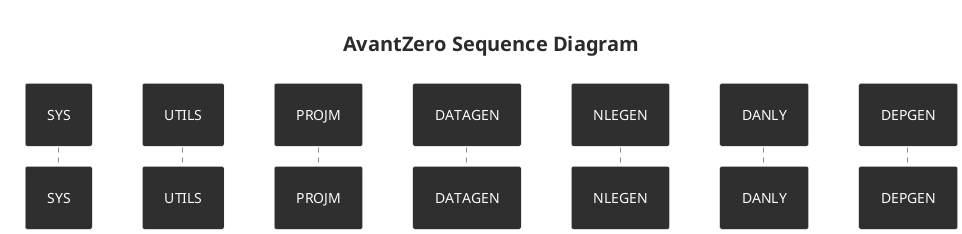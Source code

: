 @startuml AvantZeroSequenceDiagram

title AvantZero Sequence Diagram

skinparam {
    title {
        FontColor #2b2b2b
        FontName Arial
        FontSize 20
    }
    participant {
        BackgroundColor #2f2f2f
        FontColor #fafafa
        BorderColor #fafafa
        fontSize 14
        FontName Arial
    }
    padding 15
    participantPadding 20
}

participant SYS
participant UTILS
participant PROJM
participant DATAGEN
participant NLEGEN
participant DANLY
participant DEPGEN
@enduml